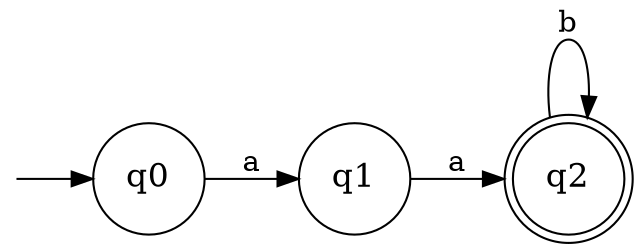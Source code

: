 digraph G {
    ranksep=0.5;
    nodesep=0.5;
    rankdir=LR;
    node [shape="circle", fontsize="16"];
    fontsize="10";
    compound=true;

    iq0 [shape=point, style=invis];
    q2 [shape=doublecircle];

    iq0 -> q0;
    q1 -> q2 [label="a"];
    q0 -> q1 [label="a"];
    q2 -> q2 [label="b"];
}
